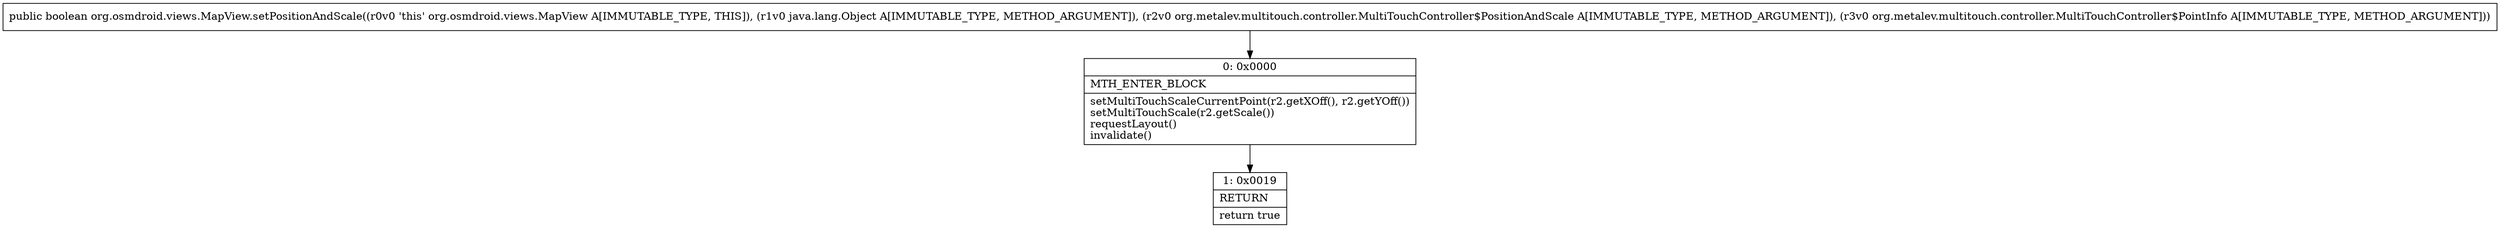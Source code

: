 digraph "CFG fororg.osmdroid.views.MapView.setPositionAndScale(Ljava\/lang\/Object;Lorg\/metalev\/multitouch\/controller\/MultiTouchController$PositionAndScale;Lorg\/metalev\/multitouch\/controller\/MultiTouchController$PointInfo;)Z" {
Node_0 [shape=record,label="{0\:\ 0x0000|MTH_ENTER_BLOCK\l|setMultiTouchScaleCurrentPoint(r2.getXOff(), r2.getYOff())\lsetMultiTouchScale(r2.getScale())\lrequestLayout()\linvalidate()\l}"];
Node_1 [shape=record,label="{1\:\ 0x0019|RETURN\l|return true\l}"];
MethodNode[shape=record,label="{public boolean org.osmdroid.views.MapView.setPositionAndScale((r0v0 'this' org.osmdroid.views.MapView A[IMMUTABLE_TYPE, THIS]), (r1v0 java.lang.Object A[IMMUTABLE_TYPE, METHOD_ARGUMENT]), (r2v0 org.metalev.multitouch.controller.MultiTouchController$PositionAndScale A[IMMUTABLE_TYPE, METHOD_ARGUMENT]), (r3v0 org.metalev.multitouch.controller.MultiTouchController$PointInfo A[IMMUTABLE_TYPE, METHOD_ARGUMENT])) }"];
MethodNode -> Node_0;
Node_0 -> Node_1;
}

